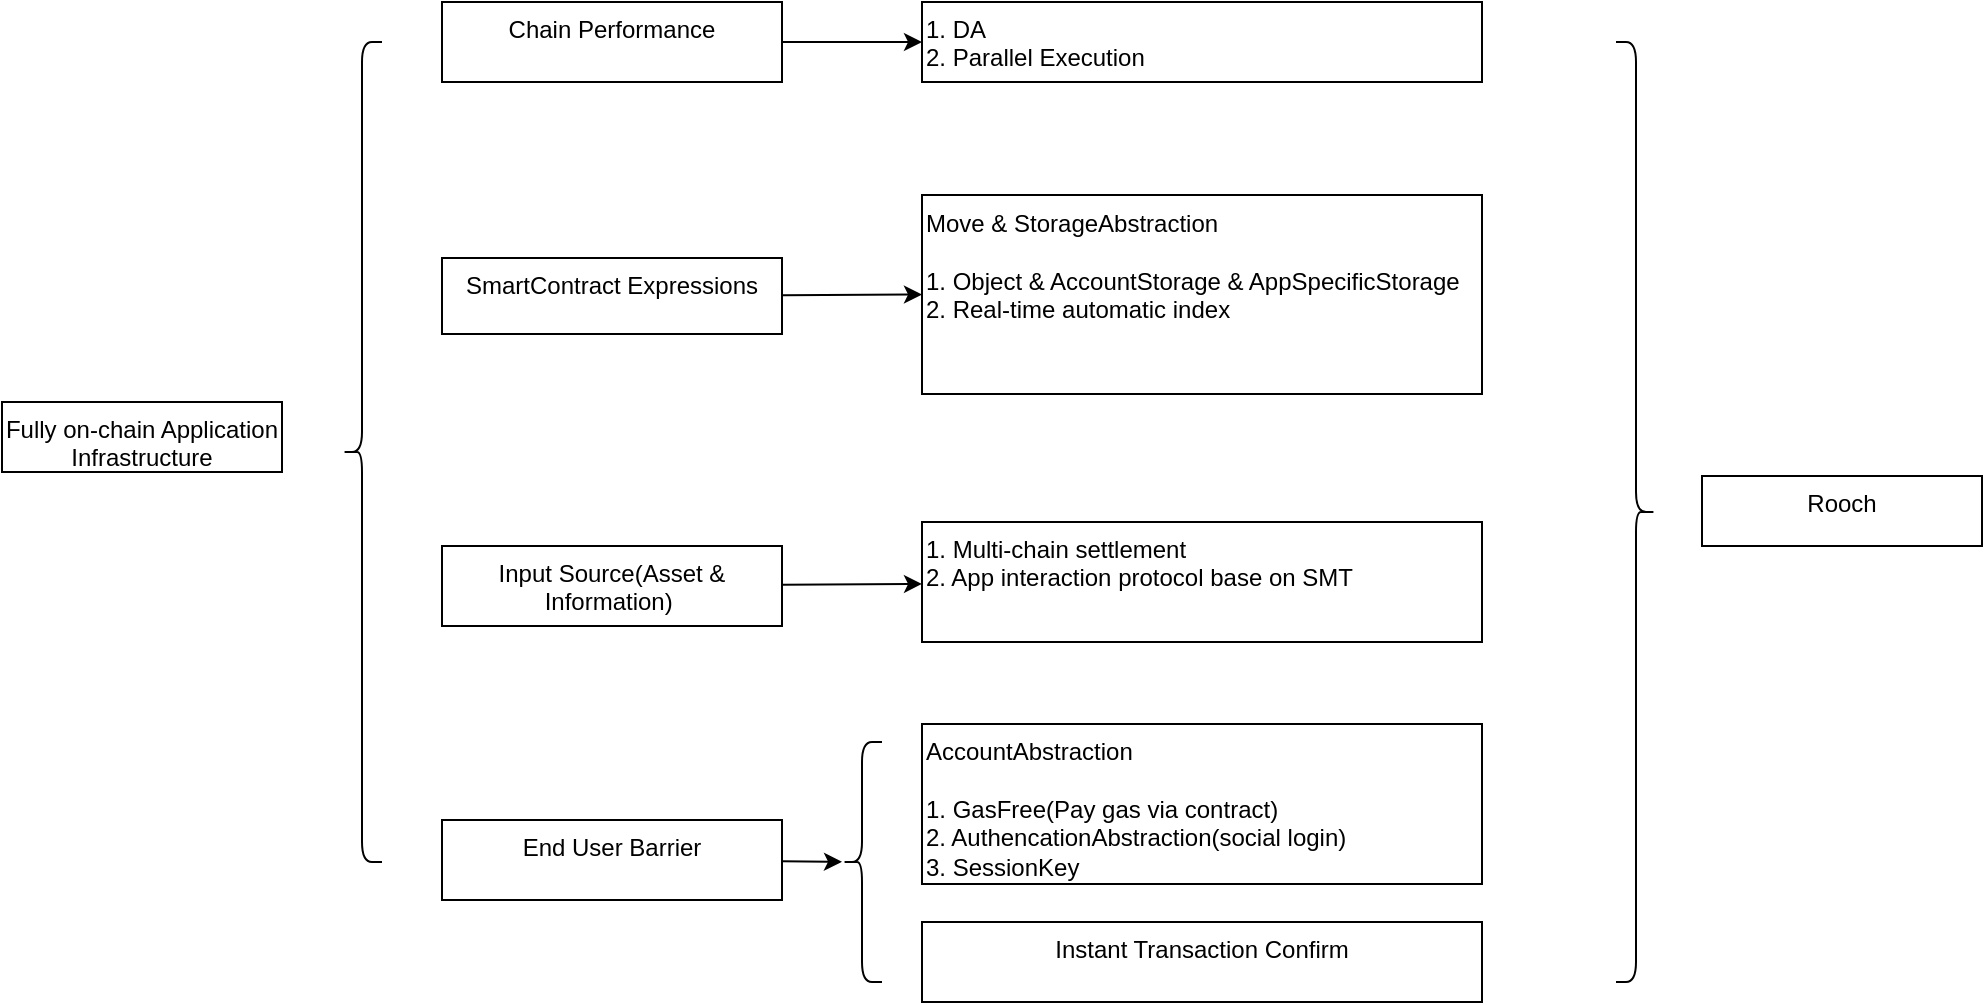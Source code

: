 <mxfile pages="7" scale="1" border="5" disableSvgWarning="true">
    <diagram id="n8_-a6eLP7pCB295_sH3" name="Fully on-chain application">
        <mxGraphModel dx="1013" dy="684" grid="1" gridSize="10" guides="1" tooltips="1" connect="1" arrows="1" fold="1" page="1" pageScale="1" pageWidth="850" pageHeight="1100" background="#FFFFFF" math="0" shadow="0">
            <root>
                <mxCell id="0"/>
                <mxCell id="1" parent="0"/>
                <mxCell id="RwwKK4SHN79_Z6ujYiUq-1" value="Fully on-chain Application&lt;br&gt;Infrastructure" style="rounded=0;whiteSpace=wrap;html=1;verticalAlign=top;" parent="1" vertex="1">
                    <mxGeometry x="20" y="400" width="140" height="35" as="geometry"/>
                </mxCell>
                <mxCell id="RwwKK4SHN79_Z6ujYiUq-18" style="edgeStyle=none;html=1;entryX=0;entryY=0.5;entryDx=0;entryDy=0;" parent="1" source="RwwKK4SHN79_Z6ujYiUq-2" target="RwwKK4SHN79_Z6ujYiUq-8" edge="1">
                    <mxGeometry relative="1" as="geometry"/>
                </mxCell>
                <mxCell id="RwwKK4SHN79_Z6ujYiUq-2" value="Chain Performance" style="rounded=0;whiteSpace=wrap;html=1;verticalAlign=top;" parent="1" vertex="1">
                    <mxGeometry x="240" y="200" width="170" height="40" as="geometry"/>
                </mxCell>
                <mxCell id="RwwKK4SHN79_Z6ujYiUq-17" style="edgeStyle=none;html=1;entryX=0;entryY=0.5;entryDx=0;entryDy=0;" parent="1" source="RwwKK4SHN79_Z6ujYiUq-3" target="RwwKK4SHN79_Z6ujYiUq-5" edge="1">
                    <mxGeometry relative="1" as="geometry"/>
                </mxCell>
                <mxCell id="RwwKK4SHN79_Z6ujYiUq-3" value="SmartContract Expressions" style="rounded=0;whiteSpace=wrap;html=1;verticalAlign=top;" parent="1" vertex="1">
                    <mxGeometry x="240" y="328" width="170" height="38" as="geometry"/>
                </mxCell>
                <mxCell id="RwwKK4SHN79_Z6ujYiUq-15" style="edgeStyle=none;html=1;" parent="1" source="RwwKK4SHN79_Z6ujYiUq-4" target="RwwKK4SHN79_Z6ujYiUq-11" edge="1">
                    <mxGeometry relative="1" as="geometry"/>
                </mxCell>
                <mxCell id="RwwKK4SHN79_Z6ujYiUq-4" value="Input Source(Asset &amp;amp; Information)&amp;nbsp;" style="rounded=0;whiteSpace=wrap;html=1;verticalAlign=top;" parent="1" vertex="1">
                    <mxGeometry x="240" y="472" width="170" height="40" as="geometry"/>
                </mxCell>
                <mxCell id="RwwKK4SHN79_Z6ujYiUq-5" value="Move &amp;amp; StorageAbstraction&lt;br&gt;&lt;br&gt;&lt;div style=&quot;&quot;&gt;1. Object &amp;amp; AccountStorage &amp;amp; AppSpecificStorage&lt;/div&gt;&lt;div style=&quot;&quot;&gt;2. Real-time automatic index&lt;/div&gt;" style="rounded=0;whiteSpace=wrap;html=1;verticalAlign=top;align=left;" parent="1" vertex="1">
                    <mxGeometry x="480" y="296.5" width="280" height="99.5" as="geometry"/>
                </mxCell>
                <mxCell id="RwwKK4SHN79_Z6ujYiUq-7" value="AccountAbstraction&lt;br&gt;&lt;br&gt;1. GasFree(Pay gas via contract)&lt;br&gt;2. AuthencationAbstraction(social login)&lt;br&gt;3. SessionKey" style="rounded=0;whiteSpace=wrap;html=1;verticalAlign=top;align=left;" parent="1" vertex="1">
                    <mxGeometry x="480" y="561" width="280" height="80" as="geometry"/>
                </mxCell>
                <mxCell id="RwwKK4SHN79_Z6ujYiUq-8" value="&lt;span style=&quot;background-color: initial;&quot;&gt;1. DA&lt;/span&gt;&lt;br&gt;&lt;div style=&quot;&quot;&gt;2. Parallel Execution&lt;/div&gt;" style="rounded=0;whiteSpace=wrap;html=1;verticalAlign=top;align=left;" parent="1" vertex="1">
                    <mxGeometry x="480" y="200" width="280" height="40" as="geometry"/>
                </mxCell>
                <mxCell id="RwwKK4SHN79_Z6ujYiUq-16" style="edgeStyle=none;html=1;" parent="1" source="RwwKK4SHN79_Z6ujYiUq-9" target="RwwKK4SHN79_Z6ujYiUq-14" edge="1">
                    <mxGeometry relative="1" as="geometry"/>
                </mxCell>
                <mxCell id="RwwKK4SHN79_Z6ujYiUq-9" value="End User Barrier" style="rounded=0;whiteSpace=wrap;html=1;verticalAlign=top;" parent="1" vertex="1">
                    <mxGeometry x="240" y="609" width="170" height="40" as="geometry"/>
                </mxCell>
                <mxCell id="RwwKK4SHN79_Z6ujYiUq-10" value="Instant Transaction Confirm" style="rounded=0;whiteSpace=wrap;html=1;verticalAlign=top;" parent="1" vertex="1">
                    <mxGeometry x="480" y="660" width="280" height="40" as="geometry"/>
                </mxCell>
                <mxCell id="RwwKK4SHN79_Z6ujYiUq-11" value="1. Multi-chain settlement&lt;br&gt;2. App interaction protocol base on SMT&amp;nbsp;" style="rounded=0;whiteSpace=wrap;html=1;verticalAlign=top;align=left;" parent="1" vertex="1">
                    <mxGeometry x="480" y="460" width="280" height="60" as="geometry"/>
                </mxCell>
                <mxCell id="RwwKK4SHN79_Z6ujYiUq-14" value="" style="shape=curlyBracket;whiteSpace=wrap;html=1;rounded=1;labelPosition=left;verticalLabelPosition=middle;align=right;verticalAlign=middle;" parent="1" vertex="1">
                    <mxGeometry x="440" y="570" width="20" height="120" as="geometry"/>
                </mxCell>
                <mxCell id="RwwKK4SHN79_Z6ujYiUq-19" value="" style="shape=curlyBracket;whiteSpace=wrap;html=1;rounded=1;labelPosition=left;verticalLabelPosition=middle;align=right;verticalAlign=middle;" parent="1" vertex="1">
                    <mxGeometry x="190" y="220" width="20" height="410" as="geometry"/>
                </mxCell>
                <mxCell id="RwwKK4SHN79_Z6ujYiUq-20" value="" style="shape=curlyBracket;whiteSpace=wrap;html=1;rounded=1;flipH=1;labelPosition=right;verticalLabelPosition=middle;align=left;verticalAlign=middle;" parent="1" vertex="1">
                    <mxGeometry x="827" y="220" width="20" height="470" as="geometry"/>
                </mxCell>
                <mxCell id="RwwKK4SHN79_Z6ujYiUq-21" value="Rooch" style="rounded=0;whiteSpace=wrap;html=1;verticalAlign=top;" parent="1" vertex="1">
                    <mxGeometry x="870" y="437" width="140" height="35" as="geometry"/>
                </mxCell>
            </root>
        </mxGraphModel>
    </diagram>
    <diagram id="0429kqQ7cJ9CilZtkxvL" name="adoptaion">
        <mxGraphModel dx="1013" dy="684" grid="1" gridSize="10" guides="1" tooltips="1" connect="1" arrows="1" fold="1" page="1" pageScale="1" pageWidth="850" pageHeight="1100" background="#ffffff" math="0" shadow="0">
            <root>
                <mxCell id="0"/>
                <mxCell id="1" parent="0"/>
                <mxCell id="97oKDFuvLYN0ZNwOcKcf-1" value="CEX" style="whiteSpace=wrap;html=1;aspect=fixed;" parent="1" vertex="1">
                    <mxGeometry x="80" y="600" width="60" height="60" as="geometry"/>
                </mxCell>
                <mxCell id="97oKDFuvLYN0ZNwOcKcf-2" value="L1" style="whiteSpace=wrap;html=1;aspect=fixed;" parent="1" vertex="1">
                    <mxGeometry x="740" y="600" width="60" height="60" as="geometry"/>
                </mxCell>
                <mxCell id="97oKDFuvLYN0ZNwOcKcf-3" value="" style="endArrow=classic;html=1;exitX=1;exitY=0.5;exitDx=0;exitDy=0;entryX=0;entryY=0.5;entryDx=0;entryDy=0;" parent="1" source="97oKDFuvLYN0ZNwOcKcf-1" target="97oKDFuvLYN0ZNwOcKcf-2" edge="1">
                    <mxGeometry width="50" height="50" relative="1" as="geometry">
                        <mxPoint x="400" y="450" as="sourcePoint"/>
                        <mxPoint x="450" y="400" as="targetPoint"/>
                    </mxGeometry>
                </mxCell>
                <mxCell id="97oKDFuvLYN0ZNwOcKcf-4" value="Decentralization" style="text;html=1;strokeColor=none;fillColor=none;align=center;verticalAlign=middle;whiteSpace=wrap;rounded=0;" parent="1" vertex="1">
                    <mxGeometry x="350" y="640" width="60" height="30" as="geometry"/>
                </mxCell>
                <mxCell id="97oKDFuvLYN0ZNwOcKcf-5" value="Centralized&lt;br style=&quot;font-size: 10px;&quot;&gt;SmartContract&lt;br style=&quot;font-size: 10px;&quot;&gt;App" style="ellipse;whiteSpace=wrap;html=1;aspect=fixed;fontSize=10;" parent="1" vertex="1">
                    <mxGeometry x="83" y="480" width="70" height="70" as="geometry"/>
                </mxCell>
                <mxCell id="97oKDFuvLYN0ZNwOcKcf-6" value="Sovereign&lt;br&gt;Rollup&lt;br&gt;App" style="ellipse;whiteSpace=wrap;html=1;aspect=fixed;fontSize=10;" parent="1" vertex="1">
                    <mxGeometry x="263" y="480" width="70" height="70" as="geometry"/>
                </mxCell>
                <mxCell id="97oKDFuvLYN0ZNwOcKcf-7" value="Layer3" style="ellipse;whiteSpace=wrap;html=1;aspect=fixed;fontSize=10;" parent="1" vertex="1">
                    <mxGeometry x="453" y="480" width="70" height="70" as="geometry"/>
                </mxCell>
                <mxCell id="97oKDFuvLYN0ZNwOcKcf-8" value="Layer2" style="ellipse;whiteSpace=wrap;html=1;aspect=fixed;fontSize=10;" parent="1" vertex="1">
                    <mxGeometry x="623" y="480" width="70" height="70" as="geometry"/>
                </mxCell>
            </root>
        </mxGraphModel>
    </diagram>
    <diagram id="L8qMLVombMxC2f6dgw7W" name="app-specific-container">
        <mxGraphModel dx="1013" dy="684" grid="1" gridSize="10" guides="1" tooltips="1" connect="1" arrows="1" fold="1" page="1" pageScale="1" pageWidth="850" pageHeight="1100" background="#ffffff" math="0" shadow="0">
            <root>
                <mxCell id="0"/>
                <mxCell id="1" parent="0"/>
                <mxCell id="x9r5b5IjT_jU2wuUZkdD-2" value="L2 State Root" style="rounded=0;whiteSpace=wrap;html=1;" parent="1" vertex="1">
                    <mxGeometry x="140" y="60" width="104.5" height="20" as="geometry"/>
                </mxCell>
                <mxCell id="x9r5b5IjT_jU2wuUZkdD-4" value="object1" style="edgeStyle=none;rounded=0;orthogonalLoop=1;jettySize=auto;html=1;exitX=0.5;exitY=0;exitDx=0;exitDy=0;entryX=0.25;entryY=1;entryDx=0;entryDy=0;endArrow=none;endFill=0;" parent="1" source="x9r5b5IjT_jU2wuUZkdD-5" target="x9r5b5IjT_jU2wuUZkdD-2" edge="1">
                    <mxGeometry relative="1" as="geometry"/>
                </mxCell>
                <mxCell id="x9r5b5IjT_jU2wuUZkdD-5" value="ModuleTable" style="rounded=0;whiteSpace=wrap;html=1;verticalAlign=top;" parent="1" vertex="1">
                    <mxGeometry x="50" y="175" width="80" height="35" as="geometry"/>
                </mxCell>
                <mxCell id="x9r5b5IjT_jU2wuUZkdD-6" value="" style="edgeStyle=none;rounded=0;orthogonalLoop=1;jettySize=auto;html=1;exitX=0.25;exitY=1;exitDx=0;exitDy=0;entryX=0.5;entryY=0;entryDx=0;entryDy=0;endArrow=none;endFill=0;" parent="1" source="x9r5b5IjT_jU2wuUZkdD-2" target="x9r5b5IjT_jU2wuUZkdD-8" edge="1">
                    <mxGeometry relative="1" as="geometry">
                        <mxPoint x="272.031" y="120" as="sourcePoint"/>
                        <mxPoint x="249.25" y="140" as="targetPoint"/>
                    </mxGeometry>
                </mxCell>
                <mxCell id="x9r5b5IjT_jU2wuUZkdD-16" value="object2" style="edgeLabel;html=1;align=center;verticalAlign=middle;resizable=0;points=[];fontSize=9;fontColor=#000000;" parent="x9r5b5IjT_jU2wuUZkdD-6" vertex="1" connectable="0">
                    <mxGeometry x="-0.008" y="2" relative="1" as="geometry">
                        <mxPoint as="offset"/>
                    </mxGeometry>
                </mxCell>
                <mxCell id="8L4h3jN5H4qgKqkQCaZ6-2" style="edgeStyle=none;html=1;exitX=1;exitY=0.5;exitDx=0;exitDy=0;entryX=0;entryY=0.5;entryDx=0;entryDy=0;strokeColor=#000000;fontSize=9;fontColor=#000000;startArrow=none;startFill=0;endArrow=classic;endFill=1;" parent="1" source="x9r5b5IjT_jU2wuUZkdD-8" target="8L4h3jN5H4qgKqkQCaZ6-1" edge="1">
                    <mxGeometry relative="1" as="geometry"/>
                </mxCell>
                <mxCell id="8L4h3jN5H4qgKqkQCaZ6-3" value="Migrate to&amp;nbsp;" style="edgeLabel;html=1;align=center;verticalAlign=middle;resizable=0;points=[];fontSize=9;fontColor=#000000;" parent="8L4h3jN5H4qgKqkQCaZ6-2" vertex="1" connectable="0">
                    <mxGeometry x="-0.028" y="2" relative="1" as="geometry">
                        <mxPoint as="offset"/>
                    </mxGeometry>
                </mxCell>
                <mxCell id="8L4h3jN5H4qgKqkQCaZ6-4" style="edgeStyle=none;html=1;exitX=0.25;exitY=1;exitDx=0;exitDy=0;strokeColor=#000000;fontSize=9;fontColor=#000000;startArrow=none;startFill=0;endArrow=classic;endFill=1;" parent="1" source="x9r5b5IjT_jU2wuUZkdD-8" edge="1">
                    <mxGeometry relative="1" as="geometry">
                        <mxPoint x="200" y="240" as="targetPoint"/>
                    </mxGeometry>
                </mxCell>
                <mxCell id="8L4h3jN5H4qgKqkQCaZ6-7" style="edgeStyle=none;html=1;exitX=0.75;exitY=1;exitDx=0;exitDy=0;strokeColor=#000000;fontSize=9;fontColor=#000000;startArrow=none;startFill=0;endArrow=classic;endFill=1;" parent="1" source="x9r5b5IjT_jU2wuUZkdD-8" target="8L4h3jN5H4qgKqkQCaZ6-6" edge="1">
                    <mxGeometry relative="1" as="geometry"/>
                </mxCell>
                <mxCell id="x9r5b5IjT_jU2wuUZkdD-8" value="GameWorld" style="rounded=0;whiteSpace=wrap;html=1;verticalAlign=top;" parent="1" vertex="1">
                    <mxGeometry x="210" y="170" width="90" height="30" as="geometry"/>
                </mxCell>
                <mxCell id="jQnJrfdG0ZucKVjnLPTE-1" value="" style="endArrow=none;dashed=1;html=1;dashPattern=1 3;strokeWidth=2;strokeColor=#000000;fontSize=9;fontColor=#000000;" parent="1" edge="1">
                    <mxGeometry width="50" height="50" relative="1" as="geometry">
                        <mxPoint x="360" y="670" as="sourcePoint"/>
                        <mxPoint x="360" y="30" as="targetPoint"/>
                    </mxGeometry>
                </mxCell>
                <mxCell id="8L4h3jN5H4qgKqkQCaZ6-1" value="App Specific Container" style="ellipse;whiteSpace=wrap;html=1;aspect=fixed;strokeColor=#000000;fontSize=9;fontColor=#000000;" parent="1" vertex="1">
                    <mxGeometry x="450" y="110" width="150" height="150" as="geometry"/>
                </mxCell>
                <mxCell id="8L4h3jN5H4qgKqkQCaZ6-5" value="GameAccounts" style="rounded=0;whiteSpace=wrap;html=1;verticalAlign=top;" parent="1" vertex="1">
                    <mxGeometry x="152.25" y="240" width="80" height="35" as="geometry"/>
                </mxCell>
                <mxCell id="8L4h3jN5H4qgKqkQCaZ6-6" value="GameObjects" style="rounded=0;whiteSpace=wrap;html=1;verticalAlign=top;" parent="1" vertex="1">
                    <mxGeometry x="260" y="240" width="80" height="35" as="geometry"/>
                </mxCell>
                <mxCell id="8L4h3jN5H4qgKqkQCaZ6-9" value="L2" style="text;html=1;strokeColor=none;fillColor=none;align=center;verticalAlign=middle;whiteSpace=wrap;rounded=0;fontSize=9;fontColor=#000000;" parent="1" vertex="1">
                    <mxGeometry x="152.25" width="60" height="30" as="geometry"/>
                </mxCell>
                <mxCell id="8L4h3jN5H4qgKqkQCaZ6-10" value="L3" style="text;html=1;strokeColor=none;fillColor=none;align=center;verticalAlign=middle;whiteSpace=wrap;rounded=0;fontSize=9;fontColor=#000000;" parent="1" vertex="1">
                    <mxGeometry x="495" width="60" height="30" as="geometry"/>
                </mxCell>
                <mxCell id="QQjnMujmf5E6Fo8A0lZx-1" value="" style="shape=flexArrow;endArrow=classic;html=1;strokeColor=#000000;fontSize=9;fontColor=#000000;endWidth=30.667;endSize=9.813;width=25.333;" parent="1" edge="1">
                    <mxGeometry width="50" height="50" relative="1" as="geometry">
                        <mxPoint x="191" y="308" as="sourcePoint"/>
                        <mxPoint x="191" y="368" as="targetPoint"/>
                    </mxGeometry>
                </mxCell>
                <mxCell id="QQjnMujmf5E6Fo8A0lZx-2" value="L2 State Root" style="rounded=0;whiteSpace=wrap;html=1;" parent="1" vertex="1">
                    <mxGeometry x="140" y="400" width="104.5" height="20" as="geometry"/>
                </mxCell>
                <mxCell id="QQjnMujmf5E6Fo8A0lZx-3" value="object1" style="edgeStyle=none;rounded=0;orthogonalLoop=1;jettySize=auto;html=1;exitX=0.5;exitY=0;exitDx=0;exitDy=0;entryX=0.25;entryY=1;entryDx=0;entryDy=0;endArrow=none;endFill=0;" parent="1" source="QQjnMujmf5E6Fo8A0lZx-4" target="QQjnMujmf5E6Fo8A0lZx-2" edge="1">
                    <mxGeometry relative="1" as="geometry"/>
                </mxCell>
                <mxCell id="QQjnMujmf5E6Fo8A0lZx-4" value="ModuleTable" style="rounded=0;whiteSpace=wrap;html=1;verticalAlign=top;" parent="1" vertex="1">
                    <mxGeometry x="50" y="515" width="80" height="35" as="geometry"/>
                </mxCell>
                <mxCell id="QQjnMujmf5E6Fo8A0lZx-5" value="" style="edgeStyle=none;rounded=0;orthogonalLoop=1;jettySize=auto;html=1;exitX=0.25;exitY=1;exitDx=0;exitDy=0;entryX=0.5;entryY=0;entryDx=0;entryDy=0;endArrow=none;endFill=0;" parent="1" source="QQjnMujmf5E6Fo8A0lZx-2" target="QQjnMujmf5E6Fo8A0lZx-9" edge="1">
                    <mxGeometry relative="1" as="geometry">
                        <mxPoint x="272.031" y="460" as="sourcePoint"/>
                        <mxPoint x="249.25" y="480" as="targetPoint"/>
                    </mxGeometry>
                </mxCell>
                <mxCell id="QQjnMujmf5E6Fo8A0lZx-6" value="object2" style="edgeLabel;html=1;align=center;verticalAlign=middle;resizable=0;points=[];fontSize=9;fontColor=#000000;" parent="QQjnMujmf5E6Fo8A0lZx-5" vertex="1" connectable="0">
                    <mxGeometry x="-0.008" y="2" relative="1" as="geometry">
                        <mxPoint as="offset"/>
                    </mxGeometry>
                </mxCell>
                <mxCell id="QQjnMujmf5E6Fo8A0lZx-9" value="GameWorld&lt;br&gt;(StateRoot)" style="rounded=0;whiteSpace=wrap;html=1;verticalAlign=top;" parent="1" vertex="1">
                    <mxGeometry x="210" y="510" width="90" height="40" as="geometry"/>
                </mxCell>
                <mxCell id="QQjnMujmf5E6Fo8A0lZx-20" style="edgeStyle=none;html=1;exitX=0;exitY=1;exitDx=0;exitDy=0;entryX=0.75;entryY=1;entryDx=0;entryDy=0;strokeColor=#000000;fontSize=9;fontColor=#000000;startArrow=classic;startFill=1;endArrow=none;endFill=0;" parent="1" source="QQjnMujmf5E6Fo8A0lZx-11" target="QQjnMujmf5E6Fo8A0lZx-4" edge="1">
                    <mxGeometry relative="1" as="geometry">
                        <Array as="points">
                            <mxPoint x="450" y="590"/>
                            <mxPoint x="110" y="590"/>
                        </Array>
                    </mxGeometry>
                </mxCell>
                <mxCell id="QQjnMujmf5E6Fo8A0lZx-21" value="Load&amp;nbsp; bytecode" style="edgeLabel;html=1;align=center;verticalAlign=middle;resizable=0;points=[];fontSize=9;fontColor=#000000;" parent="QQjnMujmf5E6Fo8A0lZx-20" vertex="1" connectable="0">
                    <mxGeometry x="0.063" y="1" relative="1" as="geometry">
                        <mxPoint x="-1" as="offset"/>
                    </mxGeometry>
                </mxCell>
                <mxCell id="QQjnMujmf5E6Fo8A0lZx-26" style="edgeStyle=none;html=1;exitX=0.5;exitY=1;exitDx=0;exitDy=0;entryX=0.5;entryY=0;entryDx=0;entryDy=0;strokeColor=#000000;fontSize=19;fontColor=#000000;startArrow=none;startFill=0;endArrow=classic;endFill=1;" parent="1" source="QQjnMujmf5E6Fo8A0lZx-11" target="QQjnMujmf5E6Fo8A0lZx-25" edge="1">
                    <mxGeometry relative="1" as="geometry"/>
                </mxCell>
                <mxCell id="QQjnMujmf5E6Fo8A0lZx-27" value="Submit Tx" style="edgeLabel;html=1;align=center;verticalAlign=middle;resizable=0;points=[];fontSize=11;fontColor=#000000;" parent="QQjnMujmf5E6Fo8A0lZx-26" vertex="1" connectable="0">
                    <mxGeometry x="-0.074" y="1" relative="1" as="geometry">
                        <mxPoint y="-1" as="offset"/>
                    </mxGeometry>
                </mxCell>
                <mxCell id="QQjnMujmf5E6Fo8A0lZx-11" value="App Specific Container" style="ellipse;whiteSpace=wrap;html=1;aspect=fixed;strokeColor=#000000;fontSize=9;fontColor=#000000;verticalAlign=top;" parent="1" vertex="1">
                    <mxGeometry x="430" y="380" width="210" height="210" as="geometry"/>
                </mxCell>
                <mxCell id="QQjnMujmf5E6Fo8A0lZx-12" style="edgeStyle=none;html=1;exitX=0.25;exitY=1;exitDx=0;exitDy=0;strokeColor=#000000;fontSize=9;fontColor=#000000;startArrow=none;startFill=0;endArrow=classic;endFill=1;" parent="1" source="QQjnMujmf5E6Fo8A0lZx-14" edge="1">
                    <mxGeometry relative="1" as="geometry">
                        <mxPoint x="478.88" y="500" as="targetPoint"/>
                    </mxGeometry>
                </mxCell>
                <mxCell id="QQjnMujmf5E6Fo8A0lZx-13" style="edgeStyle=none;html=1;exitX=0.75;exitY=1;exitDx=0;exitDy=0;strokeColor=#000000;fontSize=9;fontColor=#000000;startArrow=none;startFill=0;endArrow=classic;endFill=1;" parent="1" source="QQjnMujmf5E6Fo8A0lZx-14" target="QQjnMujmf5E6Fo8A0lZx-16" edge="1">
                    <mxGeometry relative="1" as="geometry"/>
                </mxCell>
                <mxCell id="QQjnMujmf5E6Fo8A0lZx-19" style="edgeStyle=none;html=1;exitX=0;exitY=0.5;exitDx=0;exitDy=0;entryX=1;entryY=0.75;entryDx=0;entryDy=0;strokeColor=#000000;fontSize=9;fontColor=#000000;startArrow=none;startFill=0;endArrow=classic;endFill=1;" parent="1" source="QQjnMujmf5E6Fo8A0lZx-14" target="QQjnMujmf5E6Fo8A0lZx-9" edge="1">
                    <mxGeometry relative="1" as="geometry"/>
                </mxCell>
                <mxCell id="QQjnMujmf5E6Fo8A0lZx-14" value="GameWorld" style="rounded=0;whiteSpace=wrap;html=1;verticalAlign=top;" parent="1" vertex="1">
                    <mxGeometry x="488.88" y="430" width="90" height="30" as="geometry"/>
                </mxCell>
                <mxCell id="QQjnMujmf5E6Fo8A0lZx-15" value="GameAccounts" style="rounded=0;whiteSpace=wrap;html=1;verticalAlign=top;" parent="1" vertex="1">
                    <mxGeometry x="446.13" y="500" width="80" height="35" as="geometry"/>
                </mxCell>
                <mxCell id="QQjnMujmf5E6Fo8A0lZx-16" value="GameObjects" style="rounded=0;whiteSpace=wrap;html=1;verticalAlign=top;" parent="1" vertex="1">
                    <mxGeometry x="538.88" y="500" width="80" height="35" as="geometry"/>
                </mxCell>
                <mxCell id="QQjnMujmf5E6Fo8A0lZx-23" style="edgeStyle=none;html=1;exitX=0;exitY=0.5;exitDx=0;exitDy=0;strokeColor=#000000;fontSize=9;fontColor=#000000;startArrow=none;startFill=0;endArrow=classic;endFill=1;" parent="1" source="QQjnMujmf5E6Fo8A0lZx-22" target="QQjnMujmf5E6Fo8A0lZx-11" edge="1">
                    <mxGeometry relative="1" as="geometry"/>
                </mxCell>
                <mxCell id="QQjnMujmf5E6Fo8A0lZx-24" value="Send Tx" style="edgeLabel;html=1;align=center;verticalAlign=middle;resizable=0;points=[];fontSize=9;fontColor=#000000;" parent="QQjnMujmf5E6Fo8A0lZx-23" vertex="1" connectable="0">
                    <mxGeometry x="-0.179" relative="1" as="geometry">
                        <mxPoint as="offset"/>
                    </mxGeometry>
                </mxCell>
                <mxCell id="QQjnMujmf5E6Fo8A0lZx-22" value="Client" style="ellipse;whiteSpace=wrap;html=1;aspect=fixed;strokeColor=#000000;fontSize=9;fontColor=#000000;" parent="1" vertex="1">
                    <mxGeometry x="720" y="420" width="60" height="60" as="geometry"/>
                </mxCell>
                <mxCell id="QQjnMujmf5E6Fo8A0lZx-25" value="DA" style="rounded=0;whiteSpace=wrap;html=1;strokeColor=#000000;fontSize=19;fontColor=#000000;dashed=1;" parent="1" vertex="1">
                    <mxGeometry x="480" y="640" width="110" height="50" as="geometry"/>
                </mxCell>
            </root>
        </mxGraphModel>
    </diagram>
    <diagram id="BWTeV7E0BfhSjZJTvVgE" name="bitcoin-side-rollup">
        <mxGraphModel dx="1239" dy="922" grid="1" gridSize="10" guides="1" tooltips="1" connect="1" arrows="1" fold="1" page="1" pageScale="1" pageWidth="850" pageHeight="1100" background="#ffffff" math="0" shadow="0">
            <root>
                <mxCell id="0"/>
                <mxCell id="1" parent="0"/>
                <mxCell id="oG1TK4xMY93k_6H9MXYU-42" style="edgeStyle=none;html=1;exitX=0;exitY=0.5;exitDx=0;exitDy=0;" edge="1" parent="1" source="oG1TK4xMY93k_6H9MXYU-1" target="oG1TK4xMY93k_6H9MXYU-41">
                    <mxGeometry relative="1" as="geometry"/>
                </mxCell>
                <mxCell id="oG1TK4xMY93k_6H9MXYU-43" value="Publish tx to DA" style="edgeLabel;html=1;align=center;verticalAlign=middle;resizable=0;points=[];" vertex="1" connectable="0" parent="oG1TK4xMY93k_6H9MXYU-42">
                    <mxGeometry x="-0.022" y="-2" relative="1" as="geometry">
                        <mxPoint as="offset"/>
                    </mxGeometry>
                </mxCell>
                <mxCell id="oG1TK4xMY93k_6H9MXYU-1" value="&lt;b&gt;Rooch Sequencer&lt;/b&gt;" style="rounded=0;whiteSpace=wrap;html=1;fontSize=9;verticalAlign=top;" vertex="1" parent="1">
                    <mxGeometry x="190" y="330" width="400" height="220" as="geometry"/>
                </mxCell>
                <mxCell id="oG1TK4xMY93k_6H9MXYU-2" value="Get Transaction Proof" style="edgeStyle=none;html=1;exitX=1;exitY=0.5;exitDx=0;exitDy=0;entryX=0;entryY=0;entryDx=0;entryDy=0;fontSize=9;" edge="1" parent="1" source="oG1TK4xMY93k_6H9MXYU-3" target="oG1TK4xMY93k_6H9MXYU-31">
                    <mxGeometry relative="1" as="geometry"/>
                </mxCell>
                <mxCell id="oG1TK4xMY93k_6H9MXYU-3" value="&lt;b&gt;Bitcoin&lt;/b&gt;" style="rounded=0;whiteSpace=wrap;html=1;dashed=1;verticalAlign=top;" vertex="1" parent="1">
                    <mxGeometry x="40" y="120" width="557" height="100" as="geometry"/>
                </mxCell>
                <mxCell id="oG1TK4xMY93k_6H9MXYU-4" value="" style="group;verticalAlign=middle;fillColor=default;" connectable="0" vertex="1" parent="1">
                    <mxGeometry x="50" y="160" width="100" height="41" as="geometry"/>
                </mxCell>
                <mxCell id="oG1TK4xMY93k_6H9MXYU-5" value="Block(N)" style="rounded=0;whiteSpace=wrap;html=1;verticalAlign=middle;align=center;" vertex="1" parent="oG1TK4xMY93k_6H9MXYU-4">
                    <mxGeometry width="100" height="41" as="geometry"/>
                </mxCell>
                <mxCell id="oG1TK4xMY93k_6H9MXYU-6" style="edgeStyle=none;html=1;exitX=1;exitY=0.5;exitDx=0;exitDy=0;fontSize=9;" edge="1" parent="1" source="oG1TK4xMY93k_6H9MXYU-7">
                    <mxGeometry relative="1" as="geometry">
                        <mxPoint x="350" y="413.471" as="targetPoint"/>
                    </mxGeometry>
                </mxCell>
                <mxCell id="oG1TK4xMY93k_6H9MXYU-35" style="edgeStyle=none;html=1;exitX=1;exitY=1;exitDx=0;exitDy=0;entryX=0;entryY=0.5;entryDx=0;entryDy=0;" edge="1" parent="1" source="oG1TK4xMY93k_6H9MXYU-9" target="oG1TK4xMY93k_6H9MXYU-36">
                    <mxGeometry relative="1" as="geometry">
                        <mxPoint x="260" y="600" as="targetPoint"/>
                    </mxGeometry>
                </mxCell>
                <mxCell id="oG1TK4xMY93k_6H9MXYU-9" value="Bitcoin Light Client" style="ellipse;whiteSpace=wrap;html=1;aspect=fixed;fontSize=10;" vertex="1" parent="1">
                    <mxGeometry x="210" y="340" width="50" height="50" as="geometry"/>
                </mxCell>
                <mxCell id="oG1TK4xMY93k_6H9MXYU-11" style="edgeStyle=none;html=1;exitX=1;exitY=0.75;exitDx=0;exitDy=0;entryX=0;entryY=0.5;entryDx=0;entryDy=0;fontSize=9;" edge="1" parent="1" source="oG1TK4xMY93k_6H9MXYU-12" target="oG1TK4xMY93k_6H9MXYU-9">
                    <mxGeometry relative="1" as="geometry"/>
                </mxCell>
                <mxCell id="oG1TK4xMY93k_6H9MXYU-12" value="Relayer" style="rounded=1;whiteSpace=wrap;html=1;fillColor=none;" vertex="1" parent="1">
                    <mxGeometry x="120" y="250" width="77.5" height="30" as="geometry"/>
                </mxCell>
                <mxCell id="oG1TK4xMY93k_6H9MXYU-13" value="" style="group;verticalAlign=middle;fillColor=default;" connectable="0" vertex="1" parent="1">
                    <mxGeometry x="165" y="160" width="100" height="41" as="geometry"/>
                </mxCell>
                <mxCell id="oG1TK4xMY93k_6H9MXYU-14" value="Block(N+1)" style="rounded=0;whiteSpace=wrap;html=1;verticalAlign=middle;align=center;" vertex="1" parent="oG1TK4xMY93k_6H9MXYU-13">
                    <mxGeometry width="100" height="41" as="geometry"/>
                </mxCell>
                <mxCell id="oG1TK4xMY93k_6H9MXYU-24" style="edgeStyle=none;html=1;exitX=0.25;exitY=1;exitDx=0;exitDy=0;entryX=0.908;entryY=-0.037;entryDx=0;entryDy=0;entryPerimeter=0;fontSize=9;" edge="1" parent="1" source="oG1TK4xMY93k_6H9MXYU-14" target="oG1TK4xMY93k_6H9MXYU-12">
                    <mxGeometry relative="1" as="geometry"/>
                </mxCell>
                <mxCell id="oG1TK4xMY93k_6H9MXYU-26" style="edgeStyle=none;html=1;exitX=0;exitY=0.5;exitDx=0;exitDy=0;entryX=1;entryY=0.5;entryDx=0;entryDy=0;fontSize=9;" edge="1" parent="1" source="oG1TK4xMY93k_6H9MXYU-28" target="oG1TK4xMY93k_6H9MXYU-23">
                    <mxGeometry relative="1" as="geometry">
                        <mxPoint x="450" y="412" as="targetPoint"/>
                    </mxGeometry>
                </mxCell>
                <mxCell id="oG1TK4xMY93k_6H9MXYU-27" value="Verify Transaction Proof" style="edgeLabel;html=1;align=center;verticalAlign=middle;resizable=0;points=[];fontSize=9;" vertex="1" connectable="0" parent="oG1TK4xMY93k_6H9MXYU-26">
                    <mxGeometry x="-0.089" y="1" relative="1" as="geometry">
                        <mxPoint x="1" as="offset"/>
                    </mxGeometry>
                </mxCell>
                <mxCell id="oG1TK4xMY93k_6H9MXYU-28" value="App&lt;br&gt;Contract" style="ellipse;whiteSpace=wrap;html=1;aspect=fixed;fontSize=10;" vertex="1" parent="1">
                    <mxGeometry x="480" y="360" width="60" height="60" as="geometry"/>
                </mxCell>
                <mxCell id="oG1TK4xMY93k_6H9MXYU-29" style="edgeStyle=none;html=1;exitX=0;exitY=0.5;exitDx=0;exitDy=0;entryX=1;entryY=0.5;entryDx=0;entryDy=0;fontSize=9;" edge="1" parent="1" source="oG1TK4xMY93k_6H9MXYU-31" target="oG1TK4xMY93k_6H9MXYU-28">
                    <mxGeometry relative="1" as="geometry"/>
                </mxCell>
                <mxCell id="oG1TK4xMY93k_6H9MXYU-30" value="Call funx(transaction_proof)" style="edgeLabel;html=1;align=center;verticalAlign=middle;resizable=0;points=[];fontSize=9;" vertex="1" connectable="0" parent="oG1TK4xMY93k_6H9MXYU-29">
                    <mxGeometry x="-0.006" y="-2" relative="1" as="geometry">
                        <mxPoint x="1" as="offset"/>
                    </mxGeometry>
                </mxCell>
                <mxCell id="oG1TK4xMY93k_6H9MXYU-31" value="Client" style="ellipse;whiteSpace=wrap;html=1;aspect=fixed;fontSize=10;" vertex="1" parent="1">
                    <mxGeometry x="718" y="340" width="60" height="60" as="geometry"/>
                </mxCell>
                <mxCell id="oG1TK4xMY93k_6H9MXYU-36" value="" style="rounded=0;whiteSpace=wrap;html=1;dashed=1;fillColor=none;" vertex="1" parent="1">
                    <mxGeometry x="280" y="360" width="120" height="170" as="geometry"/>
                </mxCell>
                <mxCell id="oG1TK4xMY93k_6H9MXYU-23" value="BlockHeader(N+1)&lt;br&gt;&lt;br&gt;BlockNumber&lt;br&gt;TransactionRoot" style="rounded=0;whiteSpace=wrap;html=1;verticalAlign=middle;align=center;" vertex="1" parent="1">
                    <mxGeometry x="290" y="450" width="100" height="60" as="geometry"/>
                </mxCell>
                <mxCell id="oG1TK4xMY93k_6H9MXYU-39" style="edgeStyle=none;html=1;exitX=0.5;exitY=1;exitDx=0;exitDy=0;entryX=0.5;entryY=0;entryDx=0;entryDy=0;" edge="1" parent="1" source="oG1TK4xMY93k_6H9MXYU-37" target="oG1TK4xMY93k_6H9MXYU-23">
                    <mxGeometry relative="1" as="geometry"/>
                </mxCell>
                <mxCell id="oG1TK4xMY93k_6H9MXYU-37" value="BlockHeader(N)" style="rounded=0;whiteSpace=wrap;html=1;verticalAlign=middle;align=center;" vertex="1" parent="1">
                    <mxGeometry x="290" y="380" width="100" height="40" as="geometry"/>
                </mxCell>
                <mxCell id="oG1TK4xMY93k_6H9MXYU-38" style="edgeStyle=none;html=1;exitX=1;exitY=0.5;exitDx=0;exitDy=0;entryX=0;entryY=0.5;entryDx=0;entryDy=0;" edge="1" parent="1" source="oG1TK4xMY93k_6H9MXYU-5" target="oG1TK4xMY93k_6H9MXYU-14">
                    <mxGeometry relative="1" as="geometry"/>
                </mxCell>
                <mxCell id="oG1TK4xMY93k_6H9MXYU-40" value="&lt;b&gt;&lt;font style=&quot;font-size: 14px;&quot;&gt;Rooch as Bitcoin Side Rollup&lt;/font&gt;&lt;/b&gt;" style="text;html=1;strokeColor=none;fillColor=none;align=center;verticalAlign=middle;whiteSpace=wrap;rounded=0;dashed=1;" vertex="1" parent="1">
                    <mxGeometry x="40" y="40" width="560" height="30" as="geometry"/>
                </mxCell>
                <mxCell id="oG1TK4xMY93k_6H9MXYU-45" style="edgeStyle=none;html=1;exitX=1;exitY=0.75;exitDx=0;exitDy=0;entryX=0;entryY=0.5;entryDx=0;entryDy=0;" edge="1" parent="1" source="oG1TK4xMY93k_6H9MXYU-41" target="oG1TK4xMY93k_6H9MXYU-44">
                    <mxGeometry relative="1" as="geometry"/>
                </mxCell>
                <mxCell id="oG1TK4xMY93k_6H9MXYU-46" value="Sync tx from&amp;nbsp; DA" style="edgeLabel;html=1;align=center;verticalAlign=middle;resizable=0;points=[];" vertex="1" connectable="0" parent="oG1TK4xMY93k_6H9MXYU-45">
                    <mxGeometry x="-0.123" relative="1" as="geometry">
                        <mxPoint as="offset"/>
                    </mxGeometry>
                </mxCell>
                <mxCell id="oG1TK4xMY93k_6H9MXYU-41" value="DA&lt;br&gt;()" style="rounded=0;whiteSpace=wrap;html=1;fillColor=default;fillStyle=solid;" vertex="1" parent="1">
                    <mxGeometry x="40" y="360" width="50" height="230" as="geometry"/>
                </mxCell>
                <mxCell id="oG1TK4xMY93k_6H9MXYU-44" value="&lt;b&gt;Rooch Full node&lt;/b&gt;" style="rounded=0;whiteSpace=wrap;html=1;fontSize=9;verticalAlign=middle;" vertex="1" parent="1">
                    <mxGeometry x="190" y="640" width="170" height="90" as="geometry"/>
                </mxCell>
            </root>
        </mxGraphModel>
    </diagram>
</mxfile>